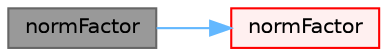 digraph "normFactor"
{
 // LATEX_PDF_SIZE
  bgcolor="transparent";
  edge [fontname=Helvetica,fontsize=10,labelfontname=Helvetica,labelfontsize=10];
  node [fontname=Helvetica,fontsize=10,shape=box,height=0.2,width=0.4];
  rankdir="LR";
  Node1 [id="Node000001",label="normFactor",height=0.2,width=0.4,color="gray40", fillcolor="grey60", style="filled", fontcolor="black",tooltip=" "];
  Node1 -> Node2 [id="edge1_Node000001_Node000002",color="steelblue1",style="solid",tooltip=" "];
  Node2 [id="Node000002",label="normFactor",height=0.2,width=0.4,color="red", fillcolor="#FFF0F0", style="filled",URL="$classFoam_1_1lduMatrix_1_1solver.html#a819bc4cdd03f4ecfcca52abb21746f36",tooltip=" "];
}
